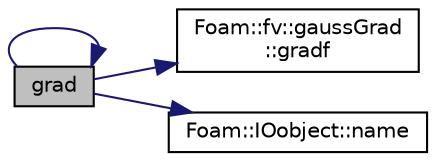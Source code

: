 digraph "grad"
{
  bgcolor="transparent";
  edge [fontname="Helvetica",fontsize="10",labelfontname="Helvetica",labelfontsize="10"];
  node [fontname="Helvetica",fontsize="10",shape=record];
  rankdir="LR";
  Node14032 [label="grad",height=0.2,width=0.4,color="black", fillcolor="grey75", style="filled", fontcolor="black"];
  Node14032 -> Node14032 [color="midnightblue",fontsize="10",style="solid",fontname="Helvetica"];
  Node14032 -> Node14033 [color="midnightblue",fontsize="10",style="solid",fontname="Helvetica"];
  Node14033 [label="Foam::fv::gaussGrad\l::gradf",height=0.2,width=0.4,color="black",URL="$a23357.html#a2a03e92f4e567da6f43f71ff58c81e98",tooltip="Return the gradient of the given field. "];
  Node14032 -> Node14034 [color="midnightblue",fontsize="10",style="solid",fontname="Helvetica"];
  Node14034 [label="Foam::IOobject::name",height=0.2,width=0.4,color="black",URL="$a27249.html#acc80e00a8ac919288fb55bd14cc88bf6",tooltip="Return name. "];
}
